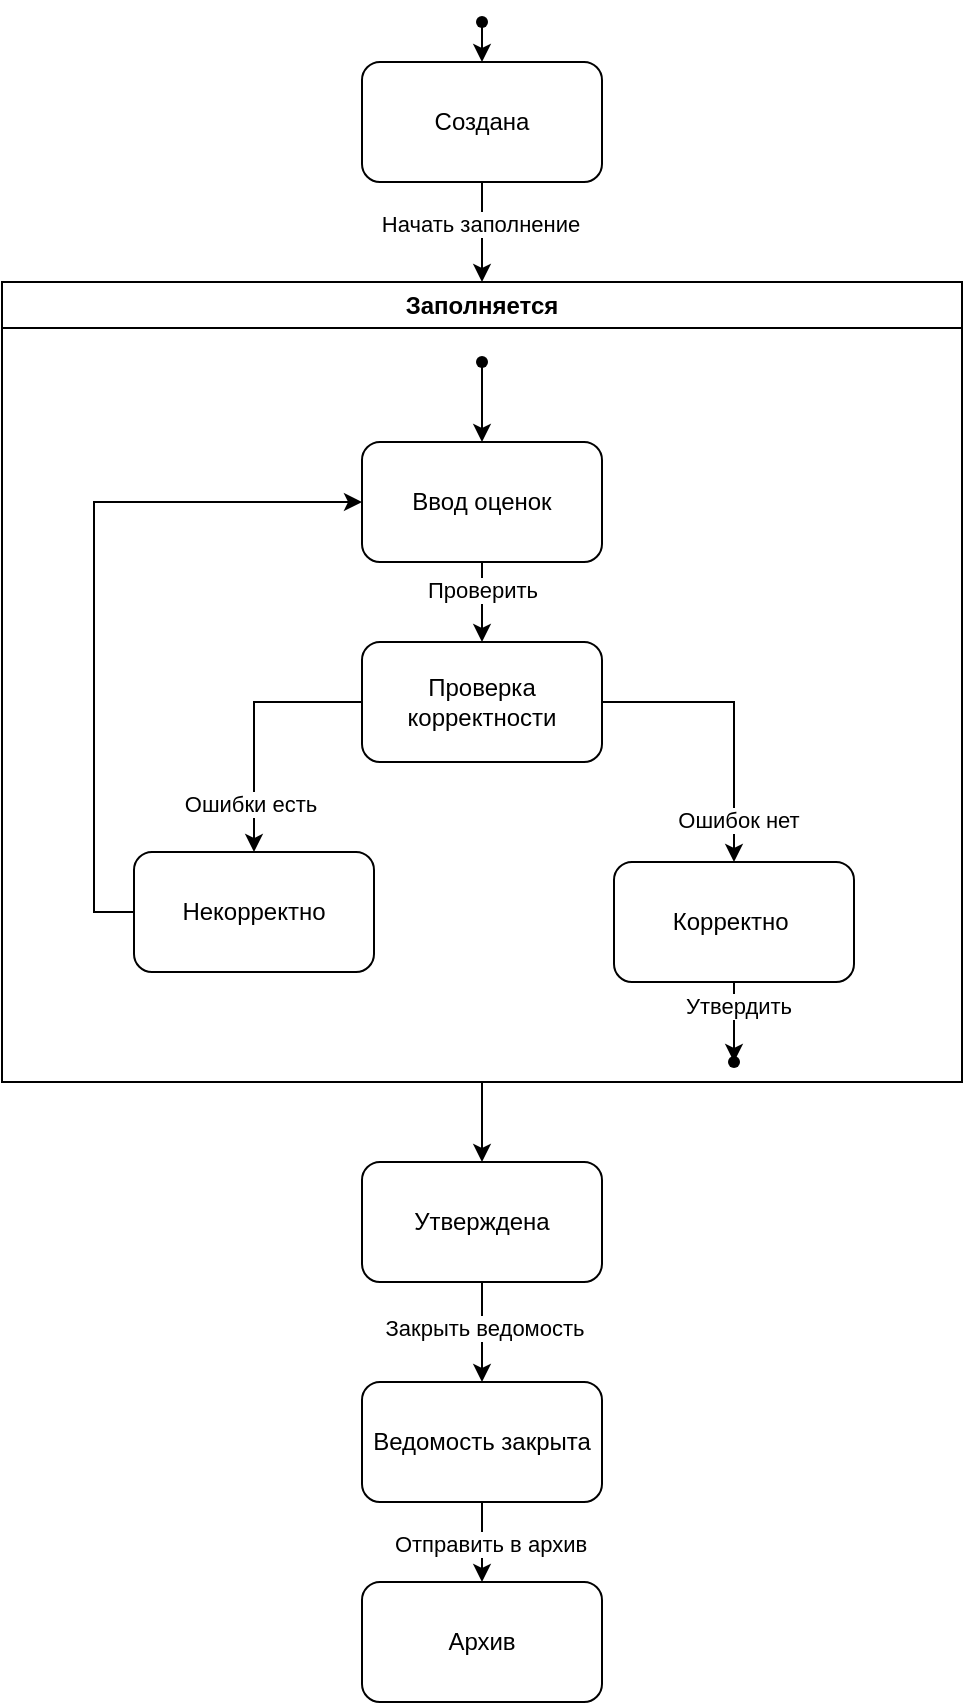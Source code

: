 <mxfile version="28.2.7">
  <diagram name="Страница — 1" id="nCgpzv-hT7-yPpmL_vP3">
    <mxGraphModel dx="1378" dy="788" grid="1" gridSize="10" guides="1" tooltips="1" connect="1" arrows="1" fold="1" page="1" pageScale="1" pageWidth="827" pageHeight="1169" math="0" shadow="0">
      <root>
        <mxCell id="0" />
        <mxCell id="1" parent="0" />
        <mxCell id="991j7NbUM2IHZhA0t-br-3" style="edgeStyle=orthogonalEdgeStyle;rounded=0;orthogonalLoop=1;jettySize=auto;html=1;entryX=0.5;entryY=0;entryDx=0;entryDy=0;" edge="1" parent="1" source="991j7NbUM2IHZhA0t-br-1" target="991j7NbUM2IHZhA0t-br-2">
          <mxGeometry relative="1" as="geometry" />
        </mxCell>
        <mxCell id="991j7NbUM2IHZhA0t-br-1" value="" style="shape=waypoint;sketch=0;fillStyle=solid;size=6;pointerEvents=1;points=[];fillColor=none;resizable=0;rotatable=0;perimeter=centerPerimeter;snapToPoint=1;" vertex="1" parent="1">
          <mxGeometry x="404" y="100" width="20" height="20" as="geometry" />
        </mxCell>
        <mxCell id="991j7NbUM2IHZhA0t-br-73" style="edgeStyle=orthogonalEdgeStyle;rounded=0;orthogonalLoop=1;jettySize=auto;html=1;entryX=0.5;entryY=0;entryDx=0;entryDy=0;" edge="1" parent="1" source="991j7NbUM2IHZhA0t-br-2" target="991j7NbUM2IHZhA0t-br-72">
          <mxGeometry relative="1" as="geometry" />
        </mxCell>
        <mxCell id="991j7NbUM2IHZhA0t-br-74" value="Начать заполнение" style="edgeLabel;html=1;align=center;verticalAlign=middle;resizable=0;points=[];" vertex="1" connectable="0" parent="991j7NbUM2IHZhA0t-br-73">
          <mxGeometry x="-0.16" y="-1" relative="1" as="geometry">
            <mxPoint as="offset" />
          </mxGeometry>
        </mxCell>
        <mxCell id="991j7NbUM2IHZhA0t-br-2" value="Создана" style="rounded=1;whiteSpace=wrap;html=1;" vertex="1" parent="1">
          <mxGeometry x="354" y="130" width="120" height="60" as="geometry" />
        </mxCell>
        <mxCell id="991j7NbUM2IHZhA0t-br-92" style="edgeStyle=orthogonalEdgeStyle;rounded=0;orthogonalLoop=1;jettySize=auto;html=1;exitX=0.5;exitY=1;exitDx=0;exitDy=0;" edge="1" parent="1" source="991j7NbUM2IHZhA0t-br-72" target="991j7NbUM2IHZhA0t-br-91">
          <mxGeometry relative="1" as="geometry" />
        </mxCell>
        <mxCell id="991j7NbUM2IHZhA0t-br-72" value="Заполняется" style="swimlane;whiteSpace=wrap;html=1;" vertex="1" parent="1">
          <mxGeometry x="174" y="240" width="480" height="400" as="geometry" />
        </mxCell>
        <mxCell id="991j7NbUM2IHZhA0t-br-77" value="" style="edgeStyle=orthogonalEdgeStyle;rounded=0;orthogonalLoop=1;jettySize=auto;html=1;" edge="1" parent="991j7NbUM2IHZhA0t-br-72" source="991j7NbUM2IHZhA0t-br-75" target="991j7NbUM2IHZhA0t-br-76">
          <mxGeometry relative="1" as="geometry" />
        </mxCell>
        <mxCell id="991j7NbUM2IHZhA0t-br-75" value="" style="shape=waypoint;sketch=0;fillStyle=solid;size=6;pointerEvents=1;points=[];fillColor=none;resizable=0;rotatable=0;perimeter=centerPerimeter;snapToPoint=1;" vertex="1" parent="991j7NbUM2IHZhA0t-br-72">
          <mxGeometry x="230" y="30" width="20" height="20" as="geometry" />
        </mxCell>
        <mxCell id="991j7NbUM2IHZhA0t-br-79" value="" style="edgeStyle=orthogonalEdgeStyle;rounded=0;orthogonalLoop=1;jettySize=auto;html=1;" edge="1" parent="991j7NbUM2IHZhA0t-br-72" source="991j7NbUM2IHZhA0t-br-76" target="991j7NbUM2IHZhA0t-br-78">
          <mxGeometry relative="1" as="geometry" />
        </mxCell>
        <mxCell id="991j7NbUM2IHZhA0t-br-80" value="Проверить" style="edgeLabel;html=1;align=center;verticalAlign=middle;resizable=0;points=[];" vertex="1" connectable="0" parent="991j7NbUM2IHZhA0t-br-79">
          <mxGeometry x="-0.3" relative="1" as="geometry">
            <mxPoint as="offset" />
          </mxGeometry>
        </mxCell>
        <mxCell id="991j7NbUM2IHZhA0t-br-76" value="Ввод оценок" style="rounded=1;whiteSpace=wrap;html=1;" vertex="1" parent="991j7NbUM2IHZhA0t-br-72">
          <mxGeometry x="180" y="80" width="120" height="60" as="geometry" />
        </mxCell>
        <mxCell id="991j7NbUM2IHZhA0t-br-82" style="edgeStyle=orthogonalEdgeStyle;rounded=0;orthogonalLoop=1;jettySize=auto;html=1;" edge="1" parent="991j7NbUM2IHZhA0t-br-72" source="991j7NbUM2IHZhA0t-br-78" target="991j7NbUM2IHZhA0t-br-81">
          <mxGeometry relative="1" as="geometry" />
        </mxCell>
        <mxCell id="991j7NbUM2IHZhA0t-br-83" value="Ошибок нет" style="edgeLabel;html=1;align=center;verticalAlign=middle;resizable=0;points=[];" vertex="1" connectable="0" parent="991j7NbUM2IHZhA0t-br-82">
          <mxGeometry x="0.712" y="2" relative="1" as="geometry">
            <mxPoint as="offset" />
          </mxGeometry>
        </mxCell>
        <mxCell id="991j7NbUM2IHZhA0t-br-85" style="edgeStyle=orthogonalEdgeStyle;rounded=0;orthogonalLoop=1;jettySize=auto;html=1;entryX=0.5;entryY=0;entryDx=0;entryDy=0;" edge="1" parent="991j7NbUM2IHZhA0t-br-72" source="991j7NbUM2IHZhA0t-br-78" target="991j7NbUM2IHZhA0t-br-84">
          <mxGeometry relative="1" as="geometry">
            <Array as="points">
              <mxPoint x="126" y="210" />
            </Array>
          </mxGeometry>
        </mxCell>
        <mxCell id="991j7NbUM2IHZhA0t-br-86" value="Ошибки есть" style="edgeLabel;html=1;align=center;verticalAlign=middle;resizable=0;points=[];" vertex="1" connectable="0" parent="991j7NbUM2IHZhA0t-br-85">
          <mxGeometry x="0.628" y="-2" relative="1" as="geometry">
            <mxPoint as="offset" />
          </mxGeometry>
        </mxCell>
        <mxCell id="991j7NbUM2IHZhA0t-br-78" value="Проверка корректности" style="rounded=1;whiteSpace=wrap;html=1;" vertex="1" parent="991j7NbUM2IHZhA0t-br-72">
          <mxGeometry x="180" y="180" width="120" height="60" as="geometry" />
        </mxCell>
        <mxCell id="991j7NbUM2IHZhA0t-br-81" value="Корректно&amp;nbsp;" style="rounded=1;whiteSpace=wrap;html=1;" vertex="1" parent="991j7NbUM2IHZhA0t-br-72">
          <mxGeometry x="306" y="290" width="120" height="60" as="geometry" />
        </mxCell>
        <mxCell id="991j7NbUM2IHZhA0t-br-87" style="edgeStyle=orthogonalEdgeStyle;rounded=0;orthogonalLoop=1;jettySize=auto;html=1;entryX=0;entryY=0.5;entryDx=0;entryDy=0;" edge="1" parent="991j7NbUM2IHZhA0t-br-72" source="991j7NbUM2IHZhA0t-br-84" target="991j7NbUM2IHZhA0t-br-76">
          <mxGeometry relative="1" as="geometry">
            <Array as="points">
              <mxPoint x="46" y="315" />
              <mxPoint x="46" y="110" />
            </Array>
          </mxGeometry>
        </mxCell>
        <mxCell id="991j7NbUM2IHZhA0t-br-84" value="Некорректно" style="rounded=1;whiteSpace=wrap;html=1;" vertex="1" parent="991j7NbUM2IHZhA0t-br-72">
          <mxGeometry x="66" y="285" width="120" height="60" as="geometry" />
        </mxCell>
        <mxCell id="991j7NbUM2IHZhA0t-br-88" value="" style="shape=waypoint;sketch=0;fillStyle=solid;size=6;pointerEvents=1;points=[];fillColor=none;resizable=0;rotatable=0;perimeter=centerPerimeter;snapToPoint=1;" vertex="1" parent="991j7NbUM2IHZhA0t-br-72">
          <mxGeometry x="356" y="380" width="20" height="20" as="geometry" />
        </mxCell>
        <mxCell id="991j7NbUM2IHZhA0t-br-89" style="edgeStyle=orthogonalEdgeStyle;rounded=0;orthogonalLoop=1;jettySize=auto;html=1;exitX=0.5;exitY=1;exitDx=0;exitDy=0;entryX=0.4;entryY=0.2;entryDx=0;entryDy=0;entryPerimeter=0;" edge="1" parent="991j7NbUM2IHZhA0t-br-72" source="991j7NbUM2IHZhA0t-br-81" target="991j7NbUM2IHZhA0t-br-88">
          <mxGeometry relative="1" as="geometry" />
        </mxCell>
        <mxCell id="991j7NbUM2IHZhA0t-br-90" value="Утвердить" style="edgeLabel;html=1;align=center;verticalAlign=middle;resizable=0;points=[];" vertex="1" connectable="0" parent="991j7NbUM2IHZhA0t-br-89">
          <mxGeometry x="0.067" y="2" relative="1" as="geometry">
            <mxPoint as="offset" />
          </mxGeometry>
        </mxCell>
        <mxCell id="991j7NbUM2IHZhA0t-br-94" style="edgeStyle=orthogonalEdgeStyle;rounded=0;orthogonalLoop=1;jettySize=auto;html=1;exitX=0.5;exitY=1;exitDx=0;exitDy=0;entryX=0.5;entryY=0;entryDx=0;entryDy=0;" edge="1" parent="1" source="991j7NbUM2IHZhA0t-br-91" target="991j7NbUM2IHZhA0t-br-93">
          <mxGeometry relative="1" as="geometry" />
        </mxCell>
        <mxCell id="991j7NbUM2IHZhA0t-br-95" value="Закрыть ведомость" style="edgeLabel;html=1;align=center;verticalAlign=middle;resizable=0;points=[];" vertex="1" connectable="0" parent="991j7NbUM2IHZhA0t-br-94">
          <mxGeometry x="-0.08" y="1" relative="1" as="geometry">
            <mxPoint as="offset" />
          </mxGeometry>
        </mxCell>
        <mxCell id="991j7NbUM2IHZhA0t-br-91" value="Утверждена" style="rounded=1;whiteSpace=wrap;html=1;" vertex="1" parent="1">
          <mxGeometry x="354" y="680" width="120" height="60" as="geometry" />
        </mxCell>
        <mxCell id="991j7NbUM2IHZhA0t-br-97" style="edgeStyle=orthogonalEdgeStyle;rounded=0;orthogonalLoop=1;jettySize=auto;html=1;exitX=0.5;exitY=1;exitDx=0;exitDy=0;entryX=0.5;entryY=0;entryDx=0;entryDy=0;" edge="1" parent="1" source="991j7NbUM2IHZhA0t-br-93" target="991j7NbUM2IHZhA0t-br-96">
          <mxGeometry relative="1" as="geometry" />
        </mxCell>
        <mxCell id="991j7NbUM2IHZhA0t-br-98" value="Отправить в архив" style="edgeLabel;html=1;align=center;verticalAlign=middle;resizable=0;points=[];" vertex="1" connectable="0" parent="991j7NbUM2IHZhA0t-br-97">
          <mxGeometry x="0.05" y="4" relative="1" as="geometry">
            <mxPoint as="offset" />
          </mxGeometry>
        </mxCell>
        <mxCell id="991j7NbUM2IHZhA0t-br-93" value="Ведомость закрыта" style="rounded=1;whiteSpace=wrap;html=1;" vertex="1" parent="1">
          <mxGeometry x="354" y="790" width="120" height="60" as="geometry" />
        </mxCell>
        <mxCell id="991j7NbUM2IHZhA0t-br-96" value="Архив" style="rounded=1;whiteSpace=wrap;html=1;" vertex="1" parent="1">
          <mxGeometry x="354" y="890" width="120" height="60" as="geometry" />
        </mxCell>
      </root>
    </mxGraphModel>
  </diagram>
</mxfile>
